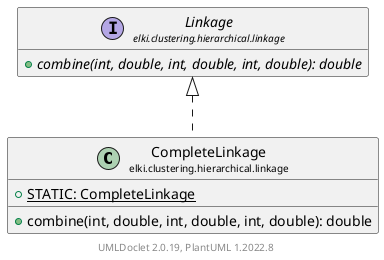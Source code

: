 @startuml
    remove .*\.(Instance|Par|Parameterizer|Factory)$
    set namespaceSeparator none
    hide empty fields
    hide empty methods

    class "<size:14>CompleteLinkage\n<size:10>elki.clustering.hierarchical.linkage" as elki.clustering.hierarchical.linkage.CompleteLinkage [[CompleteLinkage.html]] {
        {static} +STATIC: CompleteLinkage
        +combine(int, double, int, double, int, double): double
    }

    interface "<size:14>Linkage\n<size:10>elki.clustering.hierarchical.linkage" as elki.clustering.hierarchical.linkage.Linkage [[Linkage.html]] {
        {abstract} +combine(int, double, int, double, int, double): double
    }
    class "<size:14>CompleteLinkage.Par\n<size:10>elki.clustering.hierarchical.linkage" as elki.clustering.hierarchical.linkage.CompleteLinkage.Par [[CompleteLinkage.Par.html]]

    elki.clustering.hierarchical.linkage.Linkage <|.. elki.clustering.hierarchical.linkage.CompleteLinkage
    elki.clustering.hierarchical.linkage.CompleteLinkage +-- elki.clustering.hierarchical.linkage.CompleteLinkage.Par

    center footer UMLDoclet 2.0.19, PlantUML 1.2022.8
@enduml
